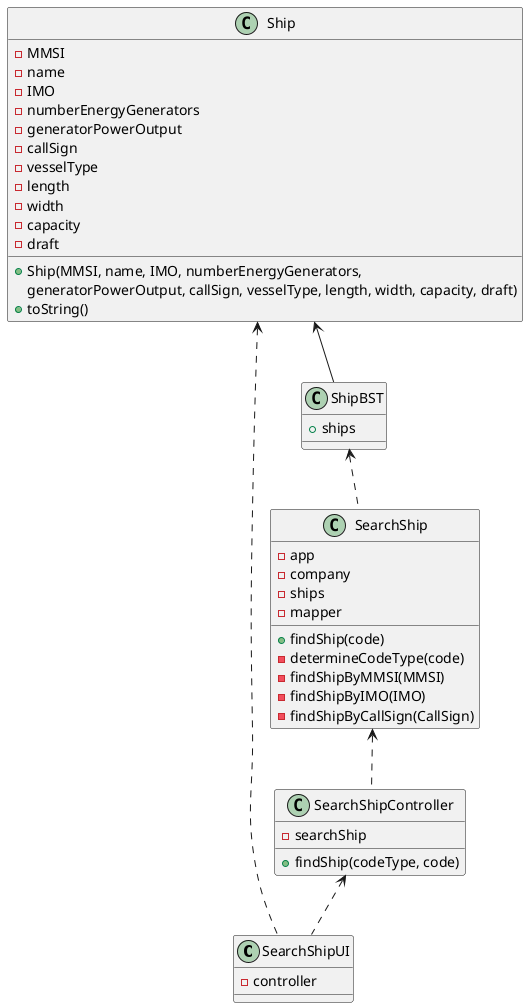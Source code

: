 @startuml
'https://plantuml.com/class-diagram

class SearchShipUI {
- controller
}

class SearchShipController {
- searchShip
+ findShip(codeType, code)
}

class SearchShip {
- app
- company
- ships
- mapper
+ findShip(code)
- determineCodeType(code)
- findShipByMMSI(MMSI)
- findShipByIMO(IMO)
- findShipByCallSign(CallSign)
}

class ShipBST {
+ ships
}

class Ship {
-MMSI
-name
-IMO
-numberEnergyGenerators
-generatorPowerOutput
-callSign
-vesselType
-length
-width
-capacity
-draft
+ Ship(MMSI, name, IMO, numberEnergyGenerators,
          generatorPowerOutput, callSign, vesselType, length, width, capacity, draft)
+ toString()
}

SearchShipController <.. SearchShipUI
SearchShip <.. SearchShipController
ShipBST <.. SearchShip
Ship <-- ShipBST
Ship <.. SearchShipUI


@enduml